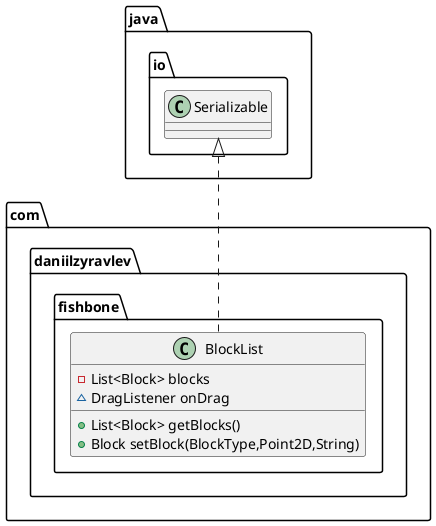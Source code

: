 @startuml
class com.daniilzyravlev.fishbone.BlockList {
- List<Block> blocks
~ DragListener onDrag
+ List<Block> getBlocks()
+ Block setBlock(BlockType,Point2D,String)
}


java.io.Serializable <|.. com.daniilzyravlev.fishbone.BlockList
@enduml